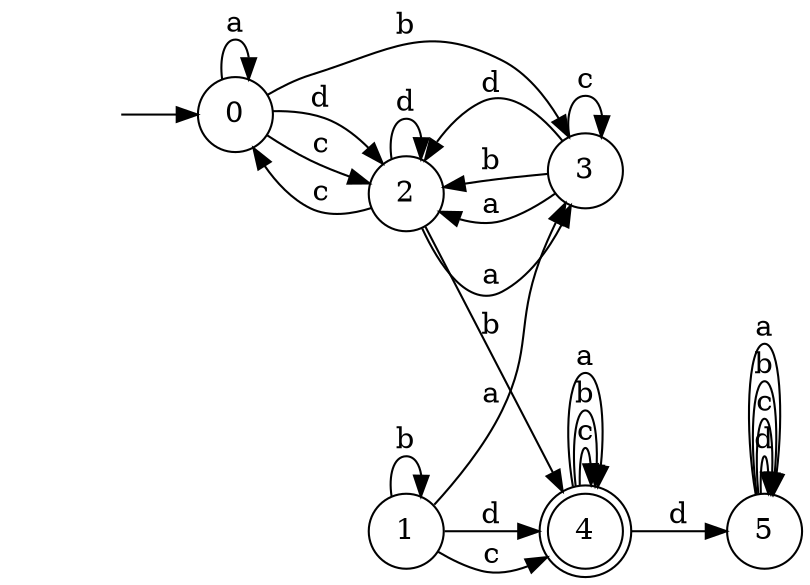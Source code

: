digraph {
  rankdir=LR;
  0 [label="0", shape = circle];
  0 -> 2 [label="d"];
  0 -> 2 [label="c"];
  0 -> 3 [label="b"];
  0 -> 0 [label="a"];
  1 [label="1", shape = circle];
  1 -> 4 [label="d"];
  1 -> 4 [label="c"];
  1 -> 1 [label="b"];
  1 -> 3 [label="a"];
  2 [label="2", shape = circle];
  2 -> 2 [label="d"];
  2 -> 0 [label="c"];
  2 -> 4 [label="b"];
  2 -> 3 [label="a"];
  3 [label="3", shape = circle];
  3 -> 2 [label="d"];
  3 -> 3 [label="c"];
  3 -> 2 [label="b"];
  3 -> 2 [label="a"];
  4 [label="4", shape = doublecircle];
  4 -> 5 [label="d"];
  4 -> 4 [label="c"];
  4 -> 4 [label="b"];
  4 -> 4 [label="a"];
  5 [label="5", shape = circle];
  5 -> 5 [label="d"];
  5 -> 5 [label="c"];
  5 -> 5 [label="b"];
  5 -> 5 [label="a"];
  6 [label="", shape = plaintext];
  6 -> 0 [label=""];
}
